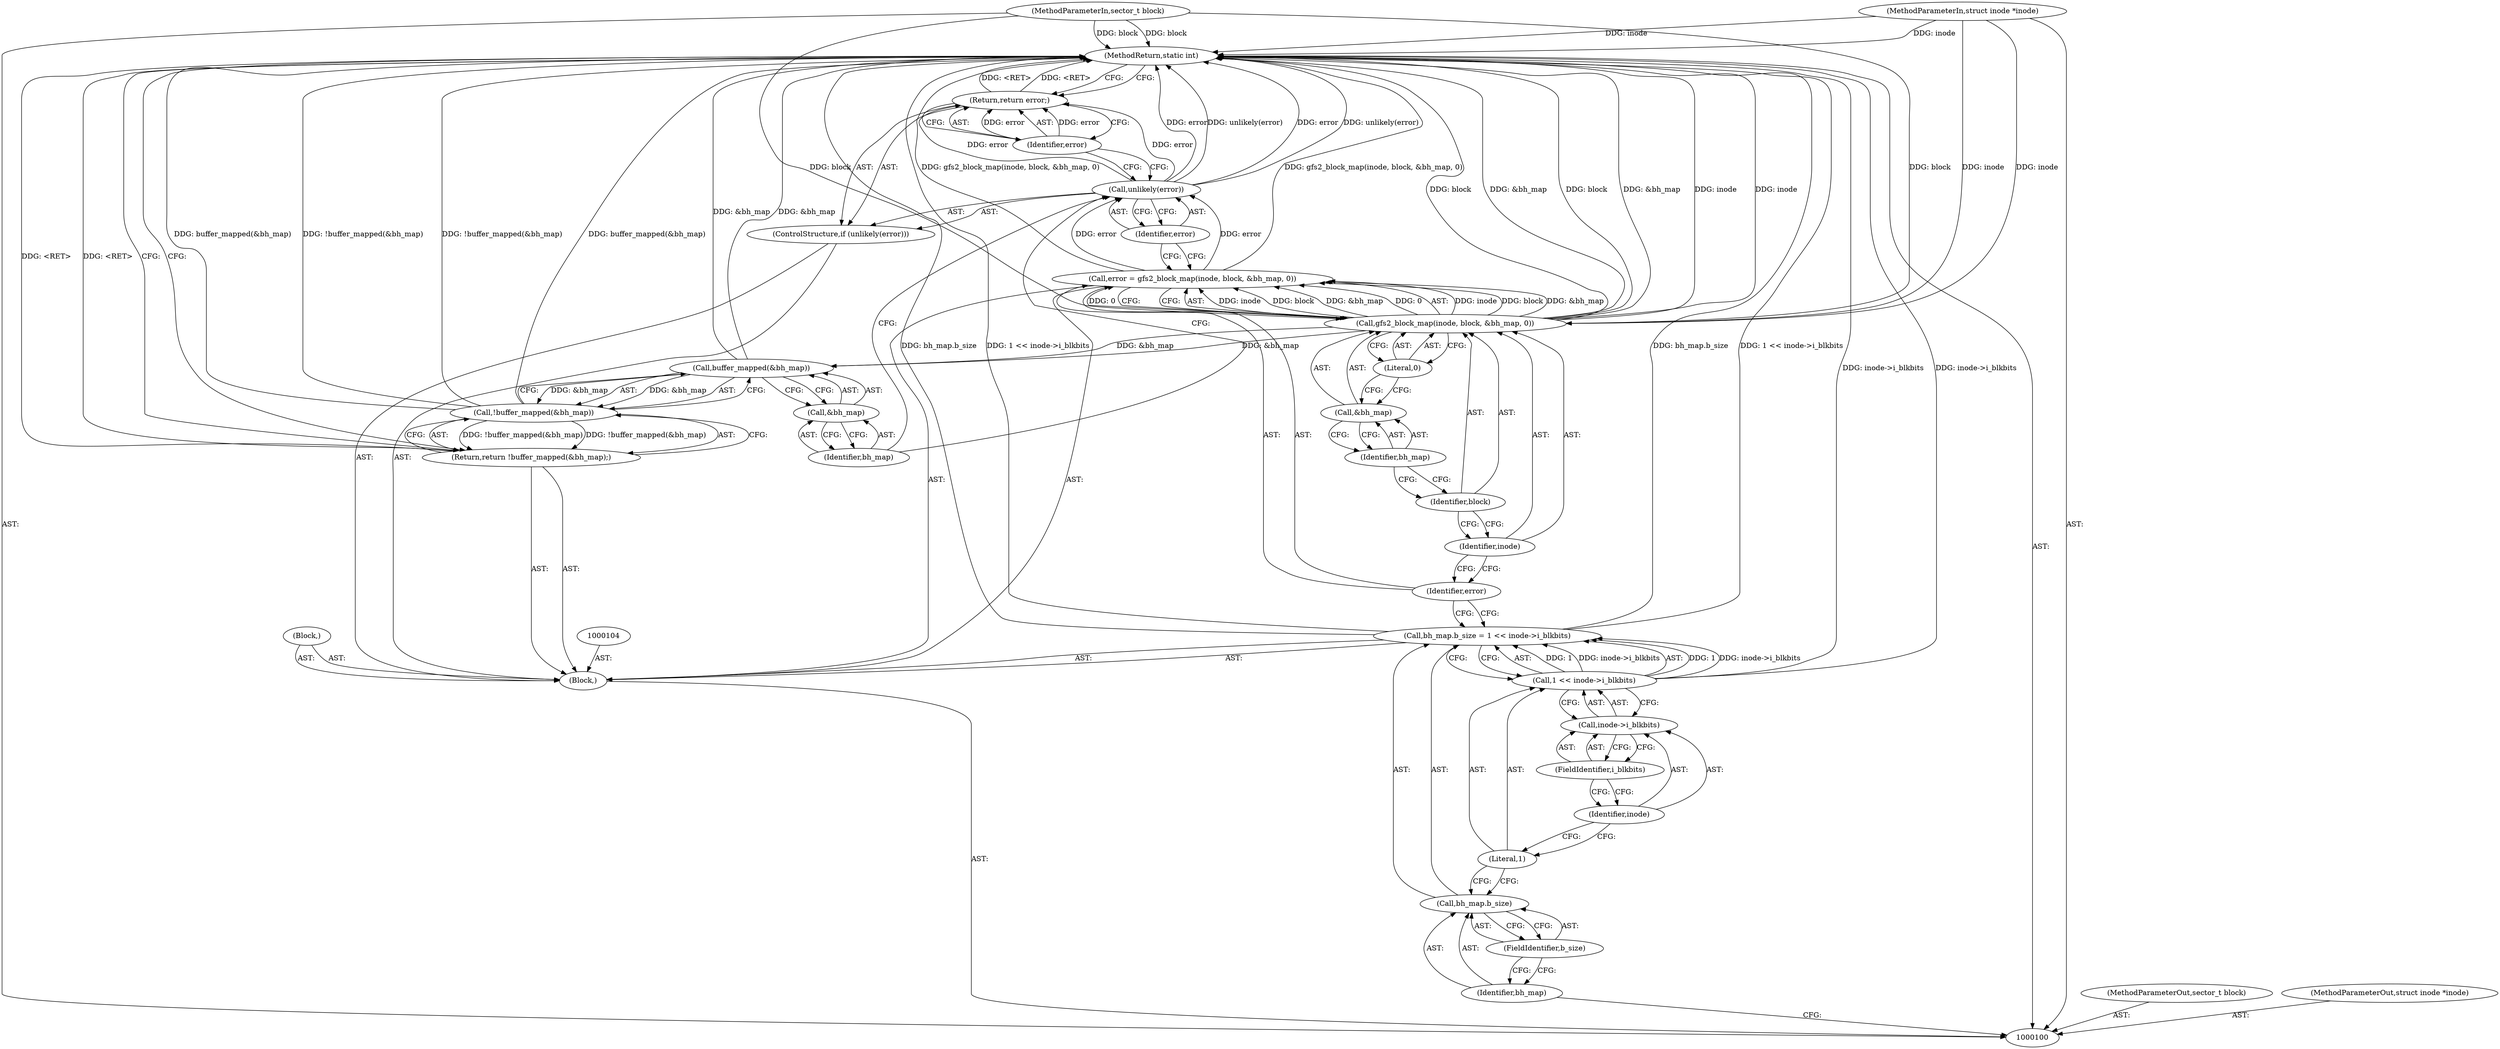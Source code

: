 digraph "1_linux_64dd153c83743af81f20924c6343652d731eeecb_3" {
"1000133" [label="(MethodReturn,static int)"];
"1000101" [label="(MethodParameterIn,sector_t block)"];
"1000184" [label="(MethodParameterOut,sector_t block)"];
"1000102" [label="(MethodParameterIn,struct inode *inode)"];
"1000185" [label="(MethodParameterOut,struct inode *inode)"];
"1000103" [label="(Block,)"];
"1000105" [label="(Block,)"];
"1000106" [label="(Call,bh_map.b_size = 1 << inode->i_blkbits)"];
"1000107" [label="(Call,bh_map.b_size)"];
"1000108" [label="(Identifier,bh_map)"];
"1000110" [label="(Call,1 << inode->i_blkbits)"];
"1000111" [label="(Literal,1)"];
"1000112" [label="(Call,inode->i_blkbits)"];
"1000113" [label="(Identifier,inode)"];
"1000114" [label="(FieldIdentifier,i_blkbits)"];
"1000109" [label="(FieldIdentifier,b_size)"];
"1000115" [label="(Call,error = gfs2_block_map(inode, block, &bh_map, 0))"];
"1000116" [label="(Identifier,error)"];
"1000118" [label="(Identifier,inode)"];
"1000119" [label="(Identifier,block)"];
"1000120" [label="(Call,&bh_map)"];
"1000121" [label="(Identifier,bh_map)"];
"1000122" [label="(Literal,0)"];
"1000117" [label="(Call,gfs2_block_map(inode, block, &bh_map, 0))"];
"1000123" [label="(ControlStructure,if (unlikely(error)))"];
"1000125" [label="(Identifier,error)"];
"1000124" [label="(Call,unlikely(error))"];
"1000126" [label="(Return,return error;)"];
"1000127" [label="(Identifier,error)"];
"1000128" [label="(Return,return !buffer_mapped(&bh_map);)"];
"1000131" [label="(Call,&bh_map)"];
"1000132" [label="(Identifier,bh_map)"];
"1000129" [label="(Call,!buffer_mapped(&bh_map))"];
"1000130" [label="(Call,buffer_mapped(&bh_map))"];
"1000133" -> "1000100"  [label="AST: "];
"1000133" -> "1000126"  [label="CFG: "];
"1000133" -> "1000128"  [label="CFG: "];
"1000126" -> "1000133"  [label="DDG: <RET>"];
"1000115" -> "1000133"  [label="DDG: gfs2_block_map(inode, block, &bh_map, 0)"];
"1000129" -> "1000133"  [label="DDG: buffer_mapped(&bh_map)"];
"1000129" -> "1000133"  [label="DDG: !buffer_mapped(&bh_map)"];
"1000124" -> "1000133"  [label="DDG: error"];
"1000124" -> "1000133"  [label="DDG: unlikely(error)"];
"1000106" -> "1000133"  [label="DDG: bh_map.b_size"];
"1000106" -> "1000133"  [label="DDG: 1 << inode->i_blkbits"];
"1000117" -> "1000133"  [label="DDG: inode"];
"1000117" -> "1000133"  [label="DDG: block"];
"1000117" -> "1000133"  [label="DDG: &bh_map"];
"1000102" -> "1000133"  [label="DDG: inode"];
"1000110" -> "1000133"  [label="DDG: inode->i_blkbits"];
"1000101" -> "1000133"  [label="DDG: block"];
"1000130" -> "1000133"  [label="DDG: &bh_map"];
"1000128" -> "1000133"  [label="DDG: <RET>"];
"1000101" -> "1000100"  [label="AST: "];
"1000101" -> "1000133"  [label="DDG: block"];
"1000101" -> "1000117"  [label="DDG: block"];
"1000184" -> "1000100"  [label="AST: "];
"1000102" -> "1000100"  [label="AST: "];
"1000102" -> "1000133"  [label="DDG: inode"];
"1000102" -> "1000117"  [label="DDG: inode"];
"1000185" -> "1000100"  [label="AST: "];
"1000103" -> "1000100"  [label="AST: "];
"1000104" -> "1000103"  [label="AST: "];
"1000105" -> "1000103"  [label="AST: "];
"1000106" -> "1000103"  [label="AST: "];
"1000115" -> "1000103"  [label="AST: "];
"1000123" -> "1000103"  [label="AST: "];
"1000128" -> "1000103"  [label="AST: "];
"1000105" -> "1000103"  [label="AST: "];
"1000106" -> "1000103"  [label="AST: "];
"1000106" -> "1000110"  [label="CFG: "];
"1000107" -> "1000106"  [label="AST: "];
"1000110" -> "1000106"  [label="AST: "];
"1000116" -> "1000106"  [label="CFG: "];
"1000106" -> "1000133"  [label="DDG: bh_map.b_size"];
"1000106" -> "1000133"  [label="DDG: 1 << inode->i_blkbits"];
"1000110" -> "1000106"  [label="DDG: 1"];
"1000110" -> "1000106"  [label="DDG: inode->i_blkbits"];
"1000107" -> "1000106"  [label="AST: "];
"1000107" -> "1000109"  [label="CFG: "];
"1000108" -> "1000107"  [label="AST: "];
"1000109" -> "1000107"  [label="AST: "];
"1000111" -> "1000107"  [label="CFG: "];
"1000108" -> "1000107"  [label="AST: "];
"1000108" -> "1000100"  [label="CFG: "];
"1000109" -> "1000108"  [label="CFG: "];
"1000110" -> "1000106"  [label="AST: "];
"1000110" -> "1000112"  [label="CFG: "];
"1000111" -> "1000110"  [label="AST: "];
"1000112" -> "1000110"  [label="AST: "];
"1000106" -> "1000110"  [label="CFG: "];
"1000110" -> "1000133"  [label="DDG: inode->i_blkbits"];
"1000110" -> "1000106"  [label="DDG: 1"];
"1000110" -> "1000106"  [label="DDG: inode->i_blkbits"];
"1000111" -> "1000110"  [label="AST: "];
"1000111" -> "1000107"  [label="CFG: "];
"1000113" -> "1000111"  [label="CFG: "];
"1000112" -> "1000110"  [label="AST: "];
"1000112" -> "1000114"  [label="CFG: "];
"1000113" -> "1000112"  [label="AST: "];
"1000114" -> "1000112"  [label="AST: "];
"1000110" -> "1000112"  [label="CFG: "];
"1000113" -> "1000112"  [label="AST: "];
"1000113" -> "1000111"  [label="CFG: "];
"1000114" -> "1000113"  [label="CFG: "];
"1000114" -> "1000112"  [label="AST: "];
"1000114" -> "1000113"  [label="CFG: "];
"1000112" -> "1000114"  [label="CFG: "];
"1000109" -> "1000107"  [label="AST: "];
"1000109" -> "1000108"  [label="CFG: "];
"1000107" -> "1000109"  [label="CFG: "];
"1000115" -> "1000103"  [label="AST: "];
"1000115" -> "1000117"  [label="CFG: "];
"1000116" -> "1000115"  [label="AST: "];
"1000117" -> "1000115"  [label="AST: "];
"1000125" -> "1000115"  [label="CFG: "];
"1000115" -> "1000133"  [label="DDG: gfs2_block_map(inode, block, &bh_map, 0)"];
"1000117" -> "1000115"  [label="DDG: inode"];
"1000117" -> "1000115"  [label="DDG: block"];
"1000117" -> "1000115"  [label="DDG: &bh_map"];
"1000117" -> "1000115"  [label="DDG: 0"];
"1000115" -> "1000124"  [label="DDG: error"];
"1000116" -> "1000115"  [label="AST: "];
"1000116" -> "1000106"  [label="CFG: "];
"1000118" -> "1000116"  [label="CFG: "];
"1000118" -> "1000117"  [label="AST: "];
"1000118" -> "1000116"  [label="CFG: "];
"1000119" -> "1000118"  [label="CFG: "];
"1000119" -> "1000117"  [label="AST: "];
"1000119" -> "1000118"  [label="CFG: "];
"1000121" -> "1000119"  [label="CFG: "];
"1000120" -> "1000117"  [label="AST: "];
"1000120" -> "1000121"  [label="CFG: "];
"1000121" -> "1000120"  [label="AST: "];
"1000122" -> "1000120"  [label="CFG: "];
"1000121" -> "1000120"  [label="AST: "];
"1000121" -> "1000119"  [label="CFG: "];
"1000120" -> "1000121"  [label="CFG: "];
"1000122" -> "1000117"  [label="AST: "];
"1000122" -> "1000120"  [label="CFG: "];
"1000117" -> "1000122"  [label="CFG: "];
"1000117" -> "1000115"  [label="AST: "];
"1000117" -> "1000122"  [label="CFG: "];
"1000118" -> "1000117"  [label="AST: "];
"1000119" -> "1000117"  [label="AST: "];
"1000120" -> "1000117"  [label="AST: "];
"1000122" -> "1000117"  [label="AST: "];
"1000115" -> "1000117"  [label="CFG: "];
"1000117" -> "1000133"  [label="DDG: inode"];
"1000117" -> "1000133"  [label="DDG: block"];
"1000117" -> "1000133"  [label="DDG: &bh_map"];
"1000117" -> "1000115"  [label="DDG: inode"];
"1000117" -> "1000115"  [label="DDG: block"];
"1000117" -> "1000115"  [label="DDG: &bh_map"];
"1000117" -> "1000115"  [label="DDG: 0"];
"1000102" -> "1000117"  [label="DDG: inode"];
"1000101" -> "1000117"  [label="DDG: block"];
"1000117" -> "1000130"  [label="DDG: &bh_map"];
"1000123" -> "1000103"  [label="AST: "];
"1000124" -> "1000123"  [label="AST: "];
"1000126" -> "1000123"  [label="AST: "];
"1000125" -> "1000124"  [label="AST: "];
"1000125" -> "1000115"  [label="CFG: "];
"1000124" -> "1000125"  [label="CFG: "];
"1000124" -> "1000123"  [label="AST: "];
"1000124" -> "1000125"  [label="CFG: "];
"1000125" -> "1000124"  [label="AST: "];
"1000127" -> "1000124"  [label="CFG: "];
"1000132" -> "1000124"  [label="CFG: "];
"1000124" -> "1000133"  [label="DDG: error"];
"1000124" -> "1000133"  [label="DDG: unlikely(error)"];
"1000115" -> "1000124"  [label="DDG: error"];
"1000124" -> "1000126"  [label="DDG: error"];
"1000126" -> "1000123"  [label="AST: "];
"1000126" -> "1000127"  [label="CFG: "];
"1000127" -> "1000126"  [label="AST: "];
"1000133" -> "1000126"  [label="CFG: "];
"1000126" -> "1000133"  [label="DDG: <RET>"];
"1000127" -> "1000126"  [label="DDG: error"];
"1000124" -> "1000126"  [label="DDG: error"];
"1000127" -> "1000126"  [label="AST: "];
"1000127" -> "1000124"  [label="CFG: "];
"1000126" -> "1000127"  [label="CFG: "];
"1000127" -> "1000126"  [label="DDG: error"];
"1000128" -> "1000103"  [label="AST: "];
"1000128" -> "1000129"  [label="CFG: "];
"1000129" -> "1000128"  [label="AST: "];
"1000133" -> "1000128"  [label="CFG: "];
"1000128" -> "1000133"  [label="DDG: <RET>"];
"1000129" -> "1000128"  [label="DDG: !buffer_mapped(&bh_map)"];
"1000131" -> "1000130"  [label="AST: "];
"1000131" -> "1000132"  [label="CFG: "];
"1000132" -> "1000131"  [label="AST: "];
"1000130" -> "1000131"  [label="CFG: "];
"1000132" -> "1000131"  [label="AST: "];
"1000132" -> "1000124"  [label="CFG: "];
"1000131" -> "1000132"  [label="CFG: "];
"1000129" -> "1000128"  [label="AST: "];
"1000129" -> "1000130"  [label="CFG: "];
"1000130" -> "1000129"  [label="AST: "];
"1000128" -> "1000129"  [label="CFG: "];
"1000129" -> "1000133"  [label="DDG: buffer_mapped(&bh_map)"];
"1000129" -> "1000133"  [label="DDG: !buffer_mapped(&bh_map)"];
"1000129" -> "1000128"  [label="DDG: !buffer_mapped(&bh_map)"];
"1000130" -> "1000129"  [label="DDG: &bh_map"];
"1000130" -> "1000129"  [label="AST: "];
"1000130" -> "1000131"  [label="CFG: "];
"1000131" -> "1000130"  [label="AST: "];
"1000129" -> "1000130"  [label="CFG: "];
"1000130" -> "1000133"  [label="DDG: &bh_map"];
"1000130" -> "1000129"  [label="DDG: &bh_map"];
"1000117" -> "1000130"  [label="DDG: &bh_map"];
}
